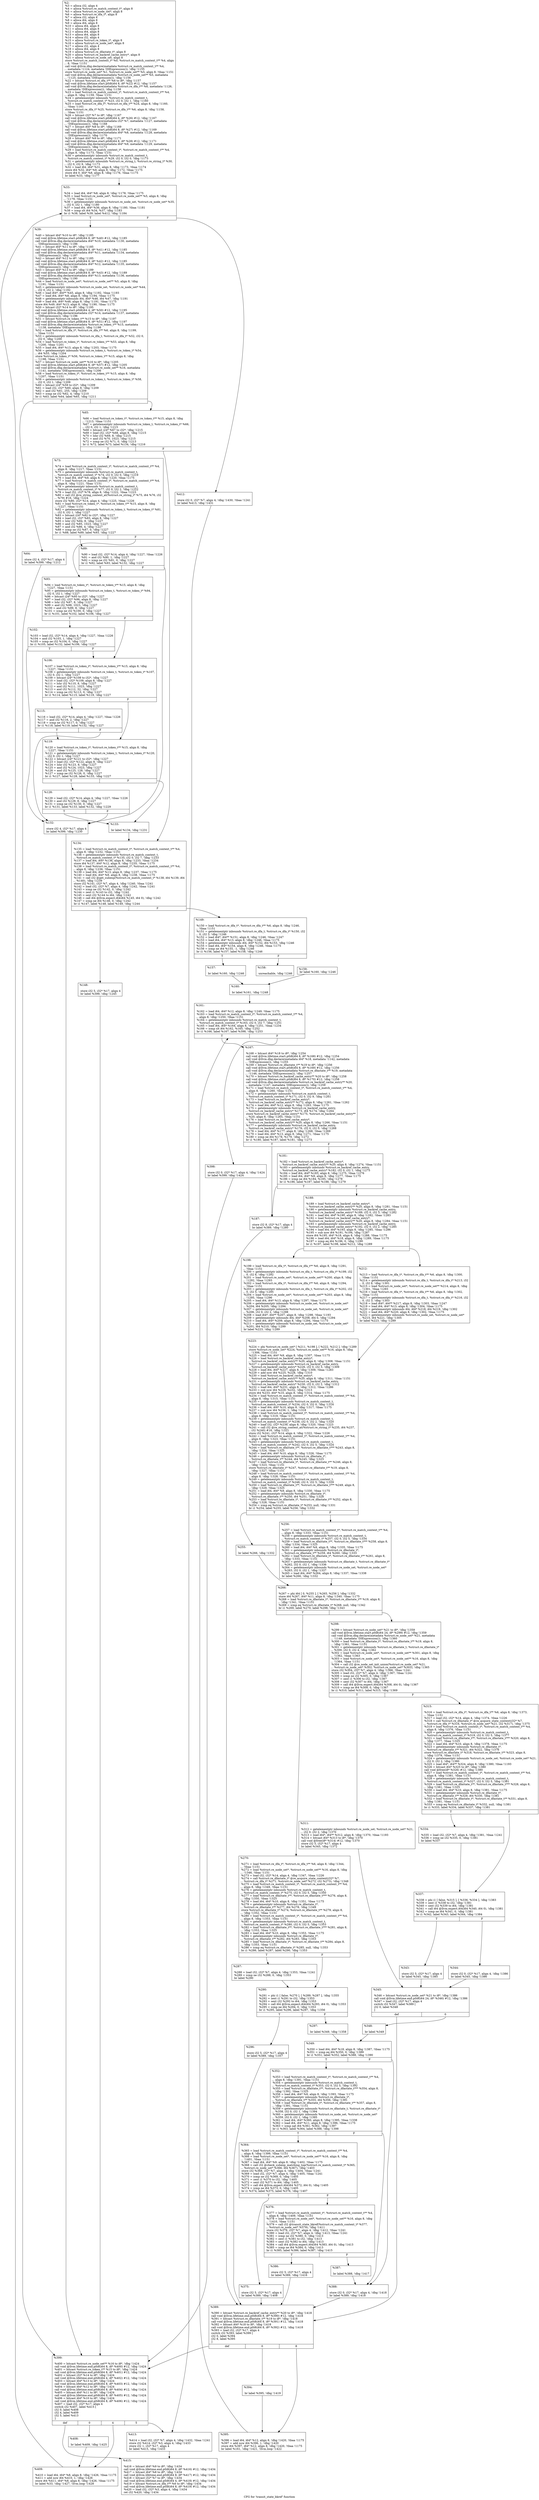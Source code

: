 digraph "CFG for 'transit_state_bkref' function" {
	label="CFG for 'transit_state_bkref' function";

	Node0xf15f50 [shape=record,label="{%2:\l  %3 = alloca i32, align 4\l  %4 = alloca %struct.re_match_context_t*, align 8\l  %5 = alloca %struct.re_node_set*, align 8\l  %6 = alloca %struct.re_dfa_t*, align 8\l  %7 = alloca i32, align 4\l  %8 = alloca i64, align 8\l  %9 = alloca i64, align 8\l  %10 = alloca i64, align 8\l  %11 = alloca i64, align 8\l  %12 = alloca i64, align 8\l  %13 = alloca i64, align 8\l  %14 = alloca i32, align 4\l  %15 = alloca %struct.re_token_t*, align 8\l  %16 = alloca %struct.re_node_set*, align 8\l  %17 = alloca i32, align 4\l  %18 = alloca i64, align 8\l  %19 = alloca %struct.re_dfastate_t*, align 8\l  %20 = alloca %struct.re_backref_cache_entry*, align 8\l  %21 = alloca %struct.re_node_set, align 8\l  store %struct.re_match_context_t* %0, %struct.re_match_context_t** %4, align\l... 8, !tbaa !1151\l  call void @llvm.dbg.declare(metadata %struct.re_match_context_t** %4,\l... metadata !1124, metadata !DIExpression()), !dbg !1155\l  store %struct.re_node_set* %1, %struct.re_node_set** %5, align 8, !tbaa !1151\l  call void @llvm.dbg.declare(metadata %struct.re_node_set** %5, metadata\l... !1125, metadata !DIExpression()), !dbg !1156\l  %22 = bitcast %struct.re_dfa_t** %6 to i8*, !dbg !1157\l  call void @llvm.lifetime.start.p0i8(i64 8, i8* %22) #12, !dbg !1157\l  call void @llvm.dbg.declare(metadata %struct.re_dfa_t** %6, metadata !1126,\l... metadata !DIExpression()), !dbg !1158\l  %23 = load %struct.re_match_context_t*, %struct.re_match_context_t** %4,\l... align 8, !dbg !1159, !tbaa !1151\l  %24 = getelementptr inbounds %struct.re_match_context_t,\l... %struct.re_match_context_t* %23, i32 0, i32 1, !dbg !1160\l  %25 = load %struct.re_dfa_t*, %struct.re_dfa_t** %24, align 8, !dbg !1160,\l... !tbaa !1161\l  store %struct.re_dfa_t* %25, %struct.re_dfa_t** %6, align 8, !dbg !1158,\l... !tbaa !1151\l  %26 = bitcast i32* %7 to i8*, !dbg !1167\l  call void @llvm.lifetime.start.p0i8(i64 4, i8* %26) #12, !dbg !1167\l  call void @llvm.dbg.declare(metadata i32* %7, metadata !1127, metadata\l... !DIExpression()), !dbg !1168\l  %27 = bitcast i64* %8 to i8*, !dbg !1169\l  call void @llvm.lifetime.start.p0i8(i64 8, i8* %27) #12, !dbg !1169\l  call void @llvm.dbg.declare(metadata i64* %8, metadata !1128, metadata\l... !DIExpression()), !dbg !1170\l  %28 = bitcast i64* %9 to i8*, !dbg !1171\l  call void @llvm.lifetime.start.p0i8(i64 8, i8* %28) #12, !dbg !1171\l  call void @llvm.dbg.declare(metadata i64* %9, metadata !1129, metadata\l... !DIExpression()), !dbg !1172\l  %29 = load %struct.re_match_context_t*, %struct.re_match_context_t** %4,\l... align 8, !dbg !1173, !tbaa !1151\l  %30 = getelementptr inbounds %struct.re_match_context_t,\l... %struct.re_match_context_t* %29, i32 0, i32 0, !dbg !1173\l  %31 = getelementptr inbounds %struct.re_string_t, %struct.re_string_t* %30,\l... i32 0, i32 9, !dbg !1173\l  %32 = load i64, i64* %31, align 8, !dbg !1173, !tbaa !1174\l  store i64 %32, i64* %9, align 8, !dbg !1172, !tbaa !1175\l  store i64 0, i64* %8, align 8, !dbg !1176, !tbaa !1175\l  br label %33, !dbg !1177\l}"];
	Node0xf15f50 -> Node0xf16000;
	Node0xf16000 [shape=record,label="{%33:\l\l  %34 = load i64, i64* %8, align 8, !dbg !1178, !tbaa !1175\l  %35 = load %struct.re_node_set*, %struct.re_node_set** %5, align 8, !dbg\l... !1179, !tbaa !1151\l  %36 = getelementptr inbounds %struct.re_node_set, %struct.re_node_set* %35,\l... i32 0, i32 1, !dbg !1180\l  %37 = load i64, i64* %36, align 8, !dbg !1180, !tbaa !1181\l  %38 = icmp slt i64 %34, %37, !dbg !1183\l  br i1 %38, label %39, label %412, !dbg !1184\l|{<s0>T|<s1>F}}"];
	Node0xf16000:s0 -> Node0xf16050;
	Node0xf16000:s1 -> Node0xf17310;
	Node0xf16050 [shape=record,label="{%39:\l\l  %40 = bitcast i64* %10 to i8*, !dbg !1185\l  call void @llvm.lifetime.start.p0i8(i64 8, i8* %40) #12, !dbg !1185\l  call void @llvm.dbg.declare(metadata i64* %10, metadata !1130, metadata\l... !DIExpression()), !dbg !1186\l  %41 = bitcast i64* %11 to i8*, !dbg !1185\l  call void @llvm.lifetime.start.p0i8(i64 8, i8* %41) #12, !dbg !1185\l  call void @llvm.dbg.declare(metadata i64* %11, metadata !1134, metadata\l... !DIExpression()), !dbg !1187\l  %42 = bitcast i64* %12 to i8*, !dbg !1185\l  call void @llvm.lifetime.start.p0i8(i64 8, i8* %42) #12, !dbg !1185\l  call void @llvm.dbg.declare(metadata i64* %12, metadata !1135, metadata\l... !DIExpression()), !dbg !1188\l  %43 = bitcast i64* %13 to i8*, !dbg !1189\l  call void @llvm.lifetime.start.p0i8(i64 8, i8* %43) #12, !dbg !1189\l  call void @llvm.dbg.declare(metadata i64* %13, metadata !1136, metadata\l... !DIExpression()), !dbg !1190\l  %44 = load %struct.re_node_set*, %struct.re_node_set** %5, align 8, !dbg\l... !1191, !tbaa !1151\l  %45 = getelementptr inbounds %struct.re_node_set, %struct.re_node_set* %44,\l... i32 0, i32 2, !dbg !1192\l  %46 = load i64*, i64** %45, align 8, !dbg !1192, !tbaa !1193\l  %47 = load i64, i64* %8, align 8, !dbg !1194, !tbaa !1175\l  %48 = getelementptr inbounds i64, i64* %46, i64 %47, !dbg !1191\l  %49 = load i64, i64* %48, align 8, !dbg !1191, !tbaa !1175\l  store i64 %49, i64* %13, align 8, !dbg !1190, !tbaa !1175\l  %50 = bitcast i32* %14 to i8*, !dbg !1195\l  call void @llvm.lifetime.start.p0i8(i64 4, i8* %50) #12, !dbg !1195\l  call void @llvm.dbg.declare(metadata i32* %14, metadata !1137, metadata\l... !DIExpression()), !dbg !1196\l  %51 = bitcast %struct.re_token_t** %15 to i8*, !dbg !1197\l  call void @llvm.lifetime.start.p0i8(i64 8, i8* %51) #12, !dbg !1197\l  call void @llvm.dbg.declare(metadata %struct.re_token_t** %15, metadata\l... !1138, metadata !DIExpression()), !dbg !1198\l  %52 = load %struct.re_dfa_t*, %struct.re_dfa_t** %6, align 8, !dbg !1199,\l... !tbaa !1151\l  %53 = getelementptr inbounds %struct.re_dfa_t, %struct.re_dfa_t* %52, i32 0,\l... i32 0, !dbg !1200\l  %54 = load %struct.re_token_t*, %struct.re_token_t** %53, align 8, !dbg\l... !1200, !tbaa !1201\l  %55 = load i64, i64* %13, align 8, !dbg !1203, !tbaa !1175\l  %56 = getelementptr inbounds %struct.re_token_t, %struct.re_token_t* %54,\l... i64 %55, !dbg !1204\l  store %struct.re_token_t* %56, %struct.re_token_t** %15, align 8, !dbg\l... !1198, !tbaa !1151\l  %57 = bitcast %struct.re_node_set** %16 to i8*, !dbg !1205\l  call void @llvm.lifetime.start.p0i8(i64 8, i8* %57) #12, !dbg !1205\l  call void @llvm.dbg.declare(metadata %struct.re_node_set** %16, metadata\l... !1141, metadata !DIExpression()), !dbg !1206\l  %58 = load %struct.re_token_t*, %struct.re_token_t** %15, align 8, !dbg\l... !1207, !tbaa !1151\l  %59 = getelementptr inbounds %struct.re_token_t, %struct.re_token_t* %58,\l... i32 0, i32 1, !dbg !1209\l  %60 = bitcast i24* %59 to i32*, !dbg !1209\l  %61 = load i32, i32* %60, align 8, !dbg !1209\l  %62 = and i32 %61, 255, !dbg !1209\l  %63 = icmp ne i32 %62, 4, !dbg !1210\l  br i1 %63, label %64, label %65, !dbg !1211\l|{<s0>T|<s1>F}}"];
	Node0xf16050:s0 -> Node0xf160a0;
	Node0xf16050:s1 -> Node0xf160f0;
	Node0xf160a0 [shape=record,label="{%64:\l\l  store i32 4, i32* %17, align 4\l  br label %399, !dbg !1212\l}"];
	Node0xf160a0 -> Node0xf17220;
	Node0xf160f0 [shape=record,label="{%65:\l\l  %66 = load %struct.re_token_t*, %struct.re_token_t** %15, align 8, !dbg\l... !1213, !tbaa !1151\l  %67 = getelementptr inbounds %struct.re_token_t, %struct.re_token_t* %66,\l... i32 0, i32 1, !dbg !1215\l  %68 = bitcast i24* %67 to i32*, !dbg !1215\l  %69 = load i32, i32* %68, align 8, !dbg !1215\l  %70 = lshr i32 %69, 8, !dbg !1215\l  %71 = and i32 %70, 1023, !dbg !1215\l  %72 = icmp ne i32 %71, 0, !dbg !1213\l  br i1 %72, label %73, label %134, !dbg !1216\l|{<s0>T|<s1>F}}"];
	Node0xf160f0:s0 -> Node0xf16140;
	Node0xf160f0:s1 -> Node0xf16460;
	Node0xf16140 [shape=record,label="{%73:\l\l  %74 = load %struct.re_match_context_t*, %struct.re_match_context_t** %4,\l... align 8, !dbg !1217, !tbaa !1151\l  %75 = getelementptr inbounds %struct.re_match_context_t,\l... %struct.re_match_context_t* %74, i32 0, i32 0, !dbg !1219\l  %76 = load i64, i64* %9, align 8, !dbg !1220, !tbaa !1175\l  %77 = load %struct.re_match_context_t*, %struct.re_match_context_t** %4,\l... align 8, !dbg !1221, !tbaa !1151\l  %78 = getelementptr inbounds %struct.re_match_context_t,\l... %struct.re_match_context_t* %77, i32 0, i32 2, !dbg !1222\l  %79 = load i32, i32* %78, align 8, !dbg !1222, !tbaa !1223\l  %80 = call i32 @re_string_context_at(%struct.re_string_t* %75, i64 %76, i32\l... %79) #16, !dbg !1224\l  store i32 %80, i32* %14, align 4, !dbg !1225, !tbaa !1226\l  %81 = load %struct.re_token_t*, %struct.re_token_t** %15, align 8, !dbg\l... !1227, !tbaa !1151\l  %82 = getelementptr inbounds %struct.re_token_t, %struct.re_token_t* %81,\l... i32 0, i32 1, !dbg !1227\l  %83 = bitcast i24* %82 to i32*, !dbg !1227\l  %84 = load i32, i32* %83, align 8, !dbg !1227\l  %85 = lshr i32 %84, 8, !dbg !1227\l  %86 = and i32 %85, 1023, !dbg !1227\l  %87 = and i32 %86, 4, !dbg !1227\l  %88 = icmp ne i32 %87, 0, !dbg !1227\l  br i1 %88, label %89, label %93, !dbg !1227\l|{<s0>T|<s1>F}}"];
	Node0xf16140:s0 -> Node0xf16190;
	Node0xf16140:s1 -> Node0xf161e0;
	Node0xf16190 [shape=record,label="{%89:\l\l  %90 = load i32, i32* %14, align 4, !dbg !1227, !tbaa !1226\l  %91 = and i32 %90, 1, !dbg !1227\l  %92 = icmp ne i32 %91, 0, !dbg !1227\l  br i1 %92, label %93, label %132, !dbg !1227\l|{<s0>T|<s1>F}}"];
	Node0xf16190:s0 -> Node0xf161e0;
	Node0xf16190:s1 -> Node0xf163c0;
	Node0xf161e0 [shape=record,label="{%93:\l\l  %94 = load %struct.re_token_t*, %struct.re_token_t** %15, align 8, !dbg\l... !1227, !tbaa !1151\l  %95 = getelementptr inbounds %struct.re_token_t, %struct.re_token_t* %94,\l... i32 0, i32 1, !dbg !1227\l  %96 = bitcast i24* %95 to i32*, !dbg !1227\l  %97 = load i32, i32* %96, align 8, !dbg !1227\l  %98 = lshr i32 %97, 8, !dbg !1227\l  %99 = and i32 %98, 1023, !dbg !1227\l  %100 = and i32 %99, 8, !dbg !1227\l  %101 = icmp ne i32 %100, 0, !dbg !1227\l  br i1 %101, label %102, label %106, !dbg !1227\l|{<s0>T|<s1>F}}"];
	Node0xf161e0:s0 -> Node0xf16230;
	Node0xf161e0:s1 -> Node0xf16280;
	Node0xf16230 [shape=record,label="{%102:\l\l  %103 = load i32, i32* %14, align 4, !dbg !1227, !tbaa !1226\l  %104 = and i32 %103, 1, !dbg !1227\l  %105 = icmp ne i32 %104, 0, !dbg !1227\l  br i1 %105, label %132, label %106, !dbg !1227\l|{<s0>T|<s1>F}}"];
	Node0xf16230:s0 -> Node0xf163c0;
	Node0xf16230:s1 -> Node0xf16280;
	Node0xf16280 [shape=record,label="{%106:\l\l  %107 = load %struct.re_token_t*, %struct.re_token_t** %15, align 8, !dbg\l... !1227, !tbaa !1151\l  %108 = getelementptr inbounds %struct.re_token_t, %struct.re_token_t* %107,\l... i32 0, i32 1, !dbg !1227\l  %109 = bitcast i24* %108 to i32*, !dbg !1227\l  %110 = load i32, i32* %109, align 8, !dbg !1227\l  %111 = lshr i32 %110, 8, !dbg !1227\l  %112 = and i32 %111, 1023, !dbg !1227\l  %113 = and i32 %112, 32, !dbg !1227\l  %114 = icmp ne i32 %113, 0, !dbg !1227\l  br i1 %114, label %115, label %119, !dbg !1227\l|{<s0>T|<s1>F}}"];
	Node0xf16280:s0 -> Node0xf162d0;
	Node0xf16280:s1 -> Node0xf16320;
	Node0xf162d0 [shape=record,label="{%115:\l\l  %116 = load i32, i32* %14, align 4, !dbg !1227, !tbaa !1226\l  %117 = and i32 %116, 2, !dbg !1227\l  %118 = icmp ne i32 %117, 0, !dbg !1227\l  br i1 %118, label %119, label %132, !dbg !1227\l|{<s0>T|<s1>F}}"];
	Node0xf162d0:s0 -> Node0xf16320;
	Node0xf162d0:s1 -> Node0xf163c0;
	Node0xf16320 [shape=record,label="{%119:\l\l  %120 = load %struct.re_token_t*, %struct.re_token_t** %15, align 8, !dbg\l... !1227, !tbaa !1151\l  %121 = getelementptr inbounds %struct.re_token_t, %struct.re_token_t* %120,\l... i32 0, i32 1, !dbg !1227\l  %122 = bitcast i24* %121 to i32*, !dbg !1227\l  %123 = load i32, i32* %122, align 8, !dbg !1227\l  %124 = lshr i32 %123, 8, !dbg !1227\l  %125 = and i32 %124, 1023, !dbg !1227\l  %126 = and i32 %125, 128, !dbg !1227\l  %127 = icmp ne i32 %126, 0, !dbg !1227\l  br i1 %127, label %128, label %133, !dbg !1227\l|{<s0>T|<s1>F}}"];
	Node0xf16320:s0 -> Node0xf16370;
	Node0xf16320:s1 -> Node0xf16410;
	Node0xf16370 [shape=record,label="{%128:\l\l  %129 = load i32, i32* %14, align 4, !dbg !1227, !tbaa !1226\l  %130 = and i32 %129, 8, !dbg !1227\l  %131 = icmp ne i32 %130, 0, !dbg !1227\l  br i1 %131, label %133, label %132, !dbg !1229\l|{<s0>T|<s1>F}}"];
	Node0xf16370:s0 -> Node0xf16410;
	Node0xf16370:s1 -> Node0xf163c0;
	Node0xf163c0 [shape=record,label="{%132:\l\l  store i32 4, i32* %17, align 4\l  br label %399, !dbg !1230\l}"];
	Node0xf163c0 -> Node0xf17220;
	Node0xf16410 [shape=record,label="{%133:\l\l  br label %134, !dbg !1231\l}"];
	Node0xf16410 -> Node0xf16460;
	Node0xf16460 [shape=record,label="{%134:\l\l  %135 = load %struct.re_match_context_t*, %struct.re_match_context_t** %4,\l... align 8, !dbg !1232, !tbaa !1151\l  %136 = getelementptr inbounds %struct.re_match_context_t,\l... %struct.re_match_context_t* %135, i32 0, i32 7, !dbg !1233\l  %137 = load i64, i64* %136, align 8, !dbg !1233, !tbaa !1234\l  store i64 %137, i64* %12, align 8, !dbg !1235, !tbaa !1175\l  %138 = load %struct.re_match_context_t*, %struct.re_match_context_t** %4,\l... align 8, !dbg !1236, !tbaa !1151\l  %139 = load i64, i64* %13, align 8, !dbg !1237, !tbaa !1175\l  %140 = load i64, i64* %9, align 8, !dbg !1238, !tbaa !1175\l  %141 = call i32 @get_subexp(%struct.re_match_context_t* %138, i64 %139, i64\l... %140), !dbg !1239\l  store i32 %141, i32* %7, align 4, !dbg !1240, !tbaa !1241\l  %142 = load i32, i32* %7, align 4, !dbg !1242, !tbaa !1241\l  %143 = icmp ne i32 %142, 0, !dbg !1242\l  %144 = zext i1 %143 to i32, !dbg !1242\l  %145 = sext i32 %144 to i64, !dbg !1242\l  %146 = call i64 @llvm.expect.i64(i64 %145, i64 0), !dbg !1242\l  %147 = icmp ne i64 %146, 0, !dbg !1242\l  br i1 %147, label %148, label %149, !dbg !1244\l|{<s0>T|<s1>F}}"];
	Node0xf16460:s0 -> Node0xf164b0;
	Node0xf16460:s1 -> Node0xf16500;
	Node0xf164b0 [shape=record,label="{%148:\l\l  store i32 5, i32* %17, align 4\l  br label %399, !dbg !1245\l}"];
	Node0xf164b0 -> Node0xf17220;
	Node0xf16500 [shape=record,label="{%149:\l\l  %150 = load %struct.re_dfa_t*, %struct.re_dfa_t** %6, align 8, !dbg !1246,\l... !tbaa !1151\l  %151 = getelementptr inbounds %struct.re_dfa_t, %struct.re_dfa_t* %150, i32\l... 0, i32 3, !dbg !1246\l  %152 = load i64*, i64** %151, align 8, !dbg !1246, !tbaa !1247\l  %153 = load i64, i64* %13, align 8, !dbg !1246, !tbaa !1175\l  %154 = getelementptr inbounds i64, i64* %152, i64 %153, !dbg !1246\l  %155 = load i64, i64* %154, align 8, !dbg !1246, !tbaa !1175\l  %156 = icmp ne i64 %155, -1, !dbg !1246\l  br i1 %156, label %157, label %158, !dbg !1246\l|{<s0>T|<s1>F}}"];
	Node0xf16500:s0 -> Node0xf16550;
	Node0xf16500:s1 -> Node0xf165a0;
	Node0xf16550 [shape=record,label="{%157:\l\l  br label %160, !dbg !1246\l}"];
	Node0xf16550 -> Node0xf16640;
	Node0xf165a0 [shape=record,label="{%158:\l\l  unreachable, !dbg !1246\l}"];
	Node0xf165f0 [shape=record,label="{%159:                                                  \l  br label %160, !dbg !1246\l}"];
	Node0xf165f0 -> Node0xf16640;
	Node0xf16640 [shape=record,label="{%160:\l\l  br label %161, !dbg !1248\l}"];
	Node0xf16640 -> Node0xf16690;
	Node0xf16690 [shape=record,label="{%161:\l\l  %162 = load i64, i64* %12, align 8, !dbg !1249, !tbaa !1175\l  %163 = load %struct.re_match_context_t*, %struct.re_match_context_t** %4,\l... align 8, !dbg !1250, !tbaa !1151\l  %164 = getelementptr inbounds %struct.re_match_context_t,\l... %struct.re_match_context_t* %163, i32 0, i32 7, !dbg !1251\l  %165 = load i64, i64* %164, align 8, !dbg !1251, !tbaa !1234\l  %166 = icmp slt i64 %162, %165, !dbg !1252\l  br i1 %166, label %167, label %398, !dbg !1253\l|{<s0>T|<s1>F}}"];
	Node0xf16690:s0 -> Node0xf166e0;
	Node0xf16690:s1 -> Node0xf171d0;
	Node0xf166e0 [shape=record,label="{%167:\l\l  %168 = bitcast i64* %18 to i8*, !dbg !1254\l  call void @llvm.lifetime.start.p0i8(i64 8, i8* %168) #12, !dbg !1254\l  call void @llvm.dbg.declare(metadata i64* %18, metadata !1142, metadata\l... !DIExpression()), !dbg !1255\l  %169 = bitcast %struct.re_dfastate_t** %19 to i8*, !dbg !1256\l  call void @llvm.lifetime.start.p0i8(i64 8, i8* %169) #12, !dbg !1256\l  call void @llvm.dbg.declare(metadata %struct.re_dfastate_t** %19, metadata\l... !1146, metadata !DIExpression()), !dbg !1257\l  %170 = bitcast %struct.re_backref_cache_entry** %20 to i8*, !dbg !1258\l  call void @llvm.lifetime.start.p0i8(i64 8, i8* %170) #12, !dbg !1258\l  call void @llvm.dbg.declare(metadata %struct.re_backref_cache_entry** %20,\l... metadata !1147, metadata !DIExpression()), !dbg !1259\l  %171 = load %struct.re_match_context_t*, %struct.re_match_context_t** %4,\l... align 8, !dbg !1260, !tbaa !1151\l  %172 = getelementptr inbounds %struct.re_match_context_t,\l... %struct.re_match_context_t* %171, i32 0, i32 9, !dbg !1261\l  %173 = load %struct.re_backref_cache_entry*,\l... %struct.re_backref_cache_entry** %172, align 8, !dbg !1261, !tbaa !1262\l  %174 = load i64, i64* %12, align 8, !dbg !1263, !tbaa !1175\l  %175 = getelementptr inbounds %struct.re_backref_cache_entry,\l... %struct.re_backref_cache_entry* %173, i64 %174, !dbg !1264\l  store %struct.re_backref_cache_entry* %175, %struct.re_backref_cache_entry**\l... %20, align 8, !dbg !1265, !tbaa !1151\l  %176 = load %struct.re_backref_cache_entry*,\l... %struct.re_backref_cache_entry** %20, align 8, !dbg !1266, !tbaa !1151\l  %177 = getelementptr inbounds %struct.re_backref_cache_entry,\l... %struct.re_backref_cache_entry* %176, i32 0, i32 0, !dbg !1268\l  %178 = load i64, i64* %177, align 8, !dbg !1268, !tbaa !1269\l  %179 = load i64, i64* %13, align 8, !dbg !1271, !tbaa !1175\l  %180 = icmp ne i64 %178, %179, !dbg !1272\l  br i1 %180, label %187, label %181, !dbg !1273\l|{<s0>T|<s1>F}}"];
	Node0xf166e0:s0 -> Node0xf16780;
	Node0xf166e0:s1 -> Node0xf16730;
	Node0xf16730 [shape=record,label="{%181:\l\l  %182 = load %struct.re_backref_cache_entry*,\l... %struct.re_backref_cache_entry** %20, align 8, !dbg !1274, !tbaa !1151\l  %183 = getelementptr inbounds %struct.re_backref_cache_entry,\l... %struct.re_backref_cache_entry* %182, i32 0, i32 1, !dbg !1275\l  %184 = load i64, i64* %183, align 8, !dbg !1275, !tbaa !1276\l  %185 = load i64, i64* %9, align 8, !dbg !1277, !tbaa !1175\l  %186 = icmp ne i64 %184, %185, !dbg !1278\l  br i1 %186, label %187, label %188, !dbg !1279\l|{<s0>T|<s1>F}}"];
	Node0xf16730:s0 -> Node0xf16780;
	Node0xf16730:s1 -> Node0xf167d0;
	Node0xf16780 [shape=record,label="{%187:\l\l  store i32 8, i32* %17, align 4\l  br label %389, !dbg !1280\l}"];
	Node0xf16780 -> Node0xf170e0;
	Node0xf167d0 [shape=record,label="{%188:\l\l  %189 = load %struct.re_backref_cache_entry*,\l... %struct.re_backref_cache_entry** %20, align 8, !dbg !1281, !tbaa !1151\l  %190 = getelementptr inbounds %struct.re_backref_cache_entry,\l... %struct.re_backref_cache_entry* %189, i32 0, i32 3, !dbg !1282\l  %191 = load i64, i64* %190, align 8, !dbg !1282, !tbaa !1283\l  %192 = load %struct.re_backref_cache_entry*,\l... %struct.re_backref_cache_entry** %20, align 8, !dbg !1284, !tbaa !1151\l  %193 = getelementptr inbounds %struct.re_backref_cache_entry,\l... %struct.re_backref_cache_entry* %192, i32 0, i32 2, !dbg !1285\l  %194 = load i64, i64* %193, align 8, !dbg !1285, !tbaa !1286\l  %195 = sub nsw i64 %191, %194, !dbg !1287\l  store i64 %195, i64* %18, align 8, !dbg !1288, !tbaa !1175\l  %196 = load i64, i64* %18, align 8, !dbg !1289, !tbaa !1175\l  %197 = icmp eq i64 %196, 0, !dbg !1290\l  br i1 %197, label %198, label %212, !dbg !1289\l|{<s0>T|<s1>F}}"];
	Node0xf167d0:s0 -> Node0xf16820;
	Node0xf167d0:s1 -> Node0xf16870;
	Node0xf16820 [shape=record,label="{%198:\l\l  %199 = load %struct.re_dfa_t*, %struct.re_dfa_t** %6, align 8, !dbg !1291,\l... !tbaa !1151\l  %200 = getelementptr inbounds %struct.re_dfa_t, %struct.re_dfa_t* %199, i32\l... 0, i32 6, !dbg !1292\l  %201 = load %struct.re_node_set*, %struct.re_node_set** %200, align 8, !dbg\l... !1292, !tbaa !1293\l  %202 = load %struct.re_dfa_t*, %struct.re_dfa_t** %6, align 8, !dbg !1294,\l... !tbaa !1151\l  %203 = getelementptr inbounds %struct.re_dfa_t, %struct.re_dfa_t* %202, i32\l... 0, i32 5, !dbg !1295\l  %204 = load %struct.re_node_set*, %struct.re_node_set** %203, align 8, !dbg\l... !1295, !tbaa !1296\l  %205 = load i64, i64* %13, align 8, !dbg !1297, !tbaa !1175\l  %206 = getelementptr inbounds %struct.re_node_set, %struct.re_node_set*\l... %204, i64 %205, !dbg !1294\l  %207 = getelementptr inbounds %struct.re_node_set, %struct.re_node_set*\l... %206, i32 0, i32 2, !dbg !1298\l  %208 = load i64*, i64** %207, align 8, !dbg !1298, !tbaa !1193\l  %209 = getelementptr inbounds i64, i64* %208, i64 0, !dbg !1294\l  %210 = load i64, i64* %209, align 8, !dbg !1294, !tbaa !1175\l  %211 = getelementptr inbounds %struct.re_node_set, %struct.re_node_set*\l... %201, i64 %210, !dbg !1299\l  br label %223, !dbg !1289\l}"];
	Node0xf16820 -> Node0xf168c0;
	Node0xf16870 [shape=record,label="{%212:\l\l  %213 = load %struct.re_dfa_t*, %struct.re_dfa_t** %6, align 8, !dbg !1300,\l... !tbaa !1151\l  %214 = getelementptr inbounds %struct.re_dfa_t, %struct.re_dfa_t* %213, i32\l... 0, i32 6, !dbg !1301\l  %215 = load %struct.re_node_set*, %struct.re_node_set** %214, align 8, !dbg\l... !1301, !tbaa !1293\l  %216 = load %struct.re_dfa_t*, %struct.re_dfa_t** %6, align 8, !dbg !1302,\l... !tbaa !1151\l  %217 = getelementptr inbounds %struct.re_dfa_t, %struct.re_dfa_t* %216, i32\l... 0, i32 3, !dbg !1303\l  %218 = load i64*, i64** %217, align 8, !dbg !1303, !tbaa !1247\l  %219 = load i64, i64* %13, align 8, !dbg !1304, !tbaa !1175\l  %220 = getelementptr inbounds i64, i64* %218, i64 %219, !dbg !1302\l  %221 = load i64, i64* %220, align 8, !dbg !1302, !tbaa !1175\l  %222 = getelementptr inbounds %struct.re_node_set, %struct.re_node_set*\l... %215, i64 %221, !dbg !1305\l  br label %223, !dbg !1289\l}"];
	Node0xf16870 -> Node0xf168c0;
	Node0xf168c0 [shape=record,label="{%223:\l\l  %224 = phi %struct.re_node_set* [ %211, %198 ], [ %222, %212 ], !dbg !1289\l  store %struct.re_node_set* %224, %struct.re_node_set** %16, align 8, !dbg\l... !1306, !tbaa !1151\l  %225 = load i64, i64* %9, align 8, !dbg !1307, !tbaa !1175\l  %226 = load %struct.re_backref_cache_entry*,\l... %struct.re_backref_cache_entry** %20, align 8, !dbg !1308, !tbaa !1151\l  %227 = getelementptr inbounds %struct.re_backref_cache_entry,\l... %struct.re_backref_cache_entry* %226, i32 0, i32 3, !dbg !1309\l  %228 = load i64, i64* %227, align 8, !dbg !1309, !tbaa !1283\l  %229 = add nsw i64 %225, %228, !dbg !1310\l  %230 = load %struct.re_backref_cache_entry*,\l... %struct.re_backref_cache_entry** %20, align 8, !dbg !1311, !tbaa !1151\l  %231 = getelementptr inbounds %struct.re_backref_cache_entry,\l... %struct.re_backref_cache_entry* %230, i32 0, i32 2, !dbg !1312\l  %232 = load i64, i64* %231, align 8, !dbg !1312, !tbaa !1286\l  %233 = sub nsw i64 %229, %232, !dbg !1313\l  store i64 %233, i64* %10, align 8, !dbg !1314, !tbaa !1175\l  %234 = load %struct.re_match_context_t*, %struct.re_match_context_t** %4,\l... align 8, !dbg !1315, !tbaa !1151\l  %235 = getelementptr inbounds %struct.re_match_context_t,\l... %struct.re_match_context_t* %234, i32 0, i32 0, !dbg !1316\l  %236 = load i64, i64* %10, align 8, !dbg !1317, !tbaa !1175\l  %237 = sub nsw i64 %236, 1, !dbg !1318\l  %238 = load %struct.re_match_context_t*, %struct.re_match_context_t** %4,\l... align 8, !dbg !1319, !tbaa !1151\l  %239 = getelementptr inbounds %struct.re_match_context_t,\l... %struct.re_match_context_t* %238, i32 0, i32 2, !dbg !1320\l  %240 = load i32, i32* %239, align 8, !dbg !1320, !tbaa !1223\l  %241 = call i32 @re_string_context_at(%struct.re_string_t* %235, i64 %237,\l... i32 %240) #16, !dbg !1321\l  store i32 %241, i32* %14, align 4, !dbg !1322, !tbaa !1226\l  %242 = load %struct.re_match_context_t*, %struct.re_match_context_t** %4,\l... align 8, !dbg !1323, !tbaa !1151\l  %243 = getelementptr inbounds %struct.re_match_context_t,\l... %struct.re_match_context_t* %242, i32 0, i32 5, !dbg !1324\l  %244 = load %struct.re_dfastate_t**, %struct.re_dfastate_t*** %243, align 8,\l... !dbg !1324, !tbaa !1325\l  %245 = load i64, i64* %10, align 8, !dbg !1326, !tbaa !1175\l  %246 = getelementptr inbounds %struct.re_dfastate_t*,\l... %struct.re_dfastate_t** %244, i64 %245, !dbg !1323\l  %247 = load %struct.re_dfastate_t*, %struct.re_dfastate_t** %246, align 8,\l... !dbg !1323, !tbaa !1151\l  store %struct.re_dfastate_t* %247, %struct.re_dfastate_t** %19, align 8,\l... !dbg !1327, !tbaa !1151\l  %248 = load %struct.re_match_context_t*, %struct.re_match_context_t** %4,\l... align 8, !dbg !1328, !tbaa !1151\l  %249 = getelementptr inbounds %struct.re_match_context_t,\l... %struct.re_match_context_t* %248, i32 0, i32 5, !dbg !1329\l  %250 = load %struct.re_dfastate_t**, %struct.re_dfastate_t*** %249, align 8,\l... !dbg !1329, !tbaa !1325\l  %251 = load i64, i64* %9, align 8, !dbg !1330, !tbaa !1175\l  %252 = getelementptr inbounds %struct.re_dfastate_t*,\l... %struct.re_dfastate_t** %250, i64 %251, !dbg !1328\l  %253 = load %struct.re_dfastate_t*, %struct.re_dfastate_t** %252, align 8,\l... !dbg !1328, !tbaa !1151\l  %254 = icmp eq %struct.re_dfastate_t* %253, null, !dbg !1331\l  br i1 %254, label %255, label %256, !dbg !1332\l|{<s0>T|<s1>F}}"];
	Node0xf168c0:s0 -> Node0xf16910;
	Node0xf168c0:s1 -> Node0xf16960;
	Node0xf16910 [shape=record,label="{%255:\l\l  br label %266, !dbg !1332\l}"];
	Node0xf16910 -> Node0xf169b0;
	Node0xf16960 [shape=record,label="{%256:\l\l  %257 = load %struct.re_match_context_t*, %struct.re_match_context_t** %4,\l... align 8, !dbg !1333, !tbaa !1151\l  %258 = getelementptr inbounds %struct.re_match_context_t,\l... %struct.re_match_context_t* %257, i32 0, i32 5, !dbg !1334\l  %259 = load %struct.re_dfastate_t**, %struct.re_dfastate_t*** %258, align 8,\l... !dbg !1334, !tbaa !1325\l  %260 = load i64, i64* %9, align 8, !dbg !1335, !tbaa !1175\l  %261 = getelementptr inbounds %struct.re_dfastate_t*,\l... %struct.re_dfastate_t** %259, i64 %260, !dbg !1333\l  %262 = load %struct.re_dfastate_t*, %struct.re_dfastate_t** %261, align 8,\l... !dbg !1333, !tbaa !1151\l  %263 = getelementptr inbounds %struct.re_dfastate_t, %struct.re_dfastate_t*\l... %262, i32 0, i32 1, !dbg !1336\l  %264 = getelementptr inbounds %struct.re_node_set, %struct.re_node_set*\l... %263, i32 0, i32 1, !dbg !1337\l  %265 = load i64, i64* %264, align 8, !dbg !1337, !tbaa !1338\l  br label %266, !dbg !1332\l}"];
	Node0xf16960 -> Node0xf169b0;
	Node0xf169b0 [shape=record,label="{%266:\l\l  %267 = phi i64 [ 0, %255 ], [ %265, %256 ], !dbg !1332\l  store i64 %267, i64* %11, align 8, !dbg !1340, !tbaa !1175\l  %268 = load %struct.re_dfastate_t*, %struct.re_dfastate_t** %19, align 8,\l... !dbg !1341, !tbaa !1151\l  %269 = icmp eq %struct.re_dfastate_t* %268, null, !dbg !1342\l  br i1 %269, label %270, label %298, !dbg !1343\l|{<s0>T|<s1>F}}"];
	Node0xf169b0:s0 -> Node0xf16a00;
	Node0xf169b0:s1 -> Node0xf16b90;
	Node0xf16a00 [shape=record,label="{%270:\l\l  %271 = load %struct.re_dfa_t*, %struct.re_dfa_t** %6, align 8, !dbg !1344,\l... !tbaa !1151\l  %272 = load %struct.re_node_set*, %struct.re_node_set** %16, align 8, !dbg\l... !1346, !tbaa !1151\l  %273 = load i32, i32* %14, align 4, !dbg !1347, !tbaa !1226\l  %274 = call %struct.re_dfastate_t* @re_acquire_state_context(i32* %7,\l... %struct.re_dfa_t* %271, %struct.re_node_set* %272, i32 %273), !dbg !1348\l  %275 = load %struct.re_match_context_t*, %struct.re_match_context_t** %4,\l... align 8, !dbg !1349, !tbaa !1151\l  %276 = getelementptr inbounds %struct.re_match_context_t,\l... %struct.re_match_context_t* %275, i32 0, i32 5, !dbg !1350\l  %277 = load %struct.re_dfastate_t**, %struct.re_dfastate_t*** %276, align 8,\l... !dbg !1350, !tbaa !1325\l  %278 = load i64, i64* %10, align 8, !dbg !1351, !tbaa !1175\l  %279 = getelementptr inbounds %struct.re_dfastate_t*,\l... %struct.re_dfastate_t** %277, i64 %278, !dbg !1349\l  store %struct.re_dfastate_t* %274, %struct.re_dfastate_t** %279, align 8,\l... !dbg !1352, !tbaa !1151\l  %280 = load %struct.re_match_context_t*, %struct.re_match_context_t** %4,\l... align 8, !dbg !1353, !tbaa !1151\l  %281 = getelementptr inbounds %struct.re_match_context_t,\l... %struct.re_match_context_t* %280, i32 0, i32 5, !dbg !1353\l  %282 = load %struct.re_dfastate_t**, %struct.re_dfastate_t*** %281, align 8,\l... !dbg !1353, !tbaa !1325\l  %283 = load i64, i64* %10, align 8, !dbg !1353, !tbaa !1175\l  %284 = getelementptr inbounds %struct.re_dfastate_t*,\l... %struct.re_dfastate_t** %282, i64 %283, !dbg !1353\l  %285 = load %struct.re_dfastate_t*, %struct.re_dfastate_t** %284, align 8,\l... !dbg !1353, !tbaa !1151\l  %286 = icmp eq %struct.re_dfastate_t* %285, null, !dbg !1353\l  br i1 %286, label %287, label %290, !dbg !1353\l|{<s0>T|<s1>F}}"];
	Node0xf16a00:s0 -> Node0xf16a50;
	Node0xf16a00:s1 -> Node0xf16aa0;
	Node0xf16a50 [shape=record,label="{%287:\l\l  %288 = load i32, i32* %7, align 4, !dbg !1353, !tbaa !1241\l  %289 = icmp ne i32 %288, 0, !dbg !1353\l  br label %290\l}"];
	Node0xf16a50 -> Node0xf16aa0;
	Node0xf16aa0 [shape=record,label="{%290:\l\l  %291 = phi i1 [ false, %270 ], [ %289, %287 ], !dbg !1355\l  %292 = zext i1 %291 to i32, !dbg !1353\l  %293 = sext i32 %292 to i64, !dbg !1353\l  %294 = call i64 @llvm.expect.i64(i64 %293, i64 0), !dbg !1353\l  %295 = icmp ne i64 %294, 0, !dbg !1353\l  br i1 %295, label %296, label %297, !dbg !1356\l|{<s0>T|<s1>F}}"];
	Node0xf16aa0:s0 -> Node0xf16af0;
	Node0xf16aa0:s1 -> Node0xf16b40;
	Node0xf16af0 [shape=record,label="{%296:\l\l  store i32 5, i32* %17, align 4\l  br label %389, !dbg !1357\l}"];
	Node0xf16af0 -> Node0xf170e0;
	Node0xf16b40 [shape=record,label="{%297:\l\l  br label %349, !dbg !1358\l}"];
	Node0xf16b40 -> Node0xf16e60;
	Node0xf16b90 [shape=record,label="{%298:\l\l  %299 = bitcast %struct.re_node_set* %21 to i8*, !dbg !1359\l  call void @llvm.lifetime.start.p0i8(i64 24, i8* %299) #12, !dbg !1359\l  call void @llvm.dbg.declare(metadata %struct.re_node_set* %21, metadata\l... !1148, metadata !DIExpression()), !dbg !1360\l  %300 = load %struct.re_dfastate_t*, %struct.re_dfastate_t** %19, align 8,\l... !dbg !1361, !tbaa !1151\l  %301 = getelementptr inbounds %struct.re_dfastate_t, %struct.re_dfastate_t*\l... %300, i32 0, i32 4, !dbg !1362\l  %302 = load %struct.re_node_set*, %struct.re_node_set** %301, align 8, !dbg\l... !1362, !tbaa !1363\l  %303 = load %struct.re_node_set*, %struct.re_node_set** %16, align 8, !dbg\l... !1364, !tbaa !1151\l  %304 = call i32 @re_node_set_init_union(%struct.re_node_set* %21,\l... %struct.re_node_set* %302, %struct.re_node_set* %303), !dbg !1365\l  store i32 %304, i32* %7, align 4, !dbg !1366, !tbaa !1241\l  %305 = load i32, i32* %7, align 4, !dbg !1367, !tbaa !1241\l  %306 = icmp ne i32 %305, 0, !dbg !1367\l  %307 = zext i1 %306 to i32, !dbg !1367\l  %308 = sext i32 %307 to i64, !dbg !1367\l  %309 = call i64 @llvm.expect.i64(i64 %308, i64 0), !dbg !1367\l  %310 = icmp ne i64 %309, 0, !dbg !1367\l  br i1 %310, label %311, label %315, !dbg !1369\l|{<s0>T|<s1>F}}"];
	Node0xf16b90:s0 -> Node0xf16be0;
	Node0xf16b90:s1 -> Node0xf16c30;
	Node0xf16be0 [shape=record,label="{%311:\l\l  %312 = getelementptr inbounds %struct.re_node_set, %struct.re_node_set* %21,\l... i32 0, i32 2, !dbg !1370\l  %313 = load i64*, i64** %312, align 8, !dbg !1370, !tbaa !1193\l  %314 = bitcast i64* %313 to i8*, !dbg !1370\l  call void @free(i8* %314) #12, !dbg !1370\l  store i32 5, i32* %17, align 4\l  br label %345, !dbg !1372\l}"];
	Node0xf16be0 -> Node0xf16dc0;
	Node0xf16c30 [shape=record,label="{%315:\l\l  %316 = load %struct.re_dfa_t*, %struct.re_dfa_t** %6, align 8, !dbg !1373,\l... !tbaa !1151\l  %317 = load i32, i32* %14, align 4, !dbg !1374, !tbaa !1226\l  %318 = call %struct.re_dfastate_t* @re_acquire_state_context(i32* %7,\l... %struct.re_dfa_t* %316, %struct.re_node_set* %21, i32 %317), !dbg !1375\l  %319 = load %struct.re_match_context_t*, %struct.re_match_context_t** %4,\l... align 8, !dbg !1376, !tbaa !1151\l  %320 = getelementptr inbounds %struct.re_match_context_t,\l... %struct.re_match_context_t* %319, i32 0, i32 5, !dbg !1377\l  %321 = load %struct.re_dfastate_t**, %struct.re_dfastate_t*** %320, align 8,\l... !dbg !1377, !tbaa !1325\l  %322 = load i64, i64* %10, align 8, !dbg !1378, !tbaa !1175\l  %323 = getelementptr inbounds %struct.re_dfastate_t*,\l... %struct.re_dfastate_t** %321, i64 %322, !dbg !1376\l  store %struct.re_dfastate_t* %318, %struct.re_dfastate_t** %323, align 8,\l... !dbg !1379, !tbaa !1151\l  %324 = getelementptr inbounds %struct.re_node_set, %struct.re_node_set* %21,\l... i32 0, i32 2, !dbg !1380\l  %325 = load i64*, i64** %324, align 8, !dbg !1380, !tbaa !1193\l  %326 = bitcast i64* %325 to i8*, !dbg !1380\l  call void @free(i8* %326) #12, !dbg !1380\l  %327 = load %struct.re_match_context_t*, %struct.re_match_context_t** %4,\l... align 8, !dbg !1381, !tbaa !1151\l  %328 = getelementptr inbounds %struct.re_match_context_t,\l... %struct.re_match_context_t* %327, i32 0, i32 5, !dbg !1381\l  %329 = load %struct.re_dfastate_t**, %struct.re_dfastate_t*** %328, align 8,\l... !dbg !1381, !tbaa !1325\l  %330 = load i64, i64* %10, align 8, !dbg !1381, !tbaa !1175\l  %331 = getelementptr inbounds %struct.re_dfastate_t*,\l... %struct.re_dfastate_t** %329, i64 %330, !dbg !1381\l  %332 = load %struct.re_dfastate_t*, %struct.re_dfastate_t** %331, align 8,\l... !dbg !1381, !tbaa !1151\l  %333 = icmp eq %struct.re_dfastate_t* %332, null, !dbg !1381\l  br i1 %333, label %334, label %337, !dbg !1381\l|{<s0>T|<s1>F}}"];
	Node0xf16c30:s0 -> Node0xf16c80;
	Node0xf16c30:s1 -> Node0xf16cd0;
	Node0xf16c80 [shape=record,label="{%334:\l\l  %335 = load i32, i32* %7, align 4, !dbg !1381, !tbaa !1241\l  %336 = icmp ne i32 %335, 0, !dbg !1381\l  br label %337\l}"];
	Node0xf16c80 -> Node0xf16cd0;
	Node0xf16cd0 [shape=record,label="{%337:\l\l  %338 = phi i1 [ false, %315 ], [ %336, %334 ], !dbg !1383\l  %339 = zext i1 %338 to i32, !dbg !1381\l  %340 = sext i32 %339 to i64, !dbg !1381\l  %341 = call i64 @llvm.expect.i64(i64 %340, i64 0), !dbg !1381\l  %342 = icmp ne i64 %341, 0, !dbg !1381\l  br i1 %342, label %343, label %344, !dbg !1384\l|{<s0>T|<s1>F}}"];
	Node0xf16cd0:s0 -> Node0xf16d20;
	Node0xf16cd0:s1 -> Node0xf16d70;
	Node0xf16d20 [shape=record,label="{%343:\l\l  store i32 5, i32* %17, align 4\l  br label %345, !dbg !1385\l}"];
	Node0xf16d20 -> Node0xf16dc0;
	Node0xf16d70 [shape=record,label="{%344:\l\l  store i32 0, i32* %17, align 4, !dbg !1386\l  br label %345, !dbg !1386\l}"];
	Node0xf16d70 -> Node0xf16dc0;
	Node0xf16dc0 [shape=record,label="{%345:\l\l  %346 = bitcast %struct.re_node_set* %21 to i8*, !dbg !1386\l  call void @llvm.lifetime.end.p0i8(i64 24, i8* %346) #12, !dbg !1386\l  %347 = load i32, i32* %17, align 4\l  switch i32 %347, label %389 [\l    i32 0, label %348\l  ]\l|{<s0>def|<s1>0}}"];
	Node0xf16dc0:s0 -> Node0xf170e0;
	Node0xf16dc0:s1 -> Node0xf16e10;
	Node0xf16e10 [shape=record,label="{%348:\l\l  br label %349\l}"];
	Node0xf16e10 -> Node0xf16e60;
	Node0xf16e60 [shape=record,label="{%349:\l\l  %350 = load i64, i64* %18, align 8, !dbg !1387, !tbaa !1175\l  %351 = icmp eq i64 %350, 0, !dbg !1389\l  br i1 %351, label %352, label %388, !dbg !1390\l|{<s0>T|<s1>F}}"];
	Node0xf16e60:s0 -> Node0xf16eb0;
	Node0xf16e60:s1 -> Node0xf17090;
	Node0xf16eb0 [shape=record,label="{%352:\l\l  %353 = load %struct.re_match_context_t*, %struct.re_match_context_t** %4,\l... align 8, !dbg !1391, !tbaa !1151\l  %354 = getelementptr inbounds %struct.re_match_context_t,\l... %struct.re_match_context_t* %353, i32 0, i32 5, !dbg !1392\l  %355 = load %struct.re_dfastate_t**, %struct.re_dfastate_t*** %354, align 8,\l... !dbg !1392, !tbaa !1325\l  %356 = load i64, i64* %9, align 8, !dbg !1393, !tbaa !1175\l  %357 = getelementptr inbounds %struct.re_dfastate_t*,\l... %struct.re_dfastate_t** %355, i64 %356, !dbg !1391\l  %358 = load %struct.re_dfastate_t*, %struct.re_dfastate_t** %357, align 8,\l... !dbg !1391, !tbaa !1151\l  %359 = getelementptr inbounds %struct.re_dfastate_t, %struct.re_dfastate_t*\l... %358, i32 0, i32 1, !dbg !1394\l  %360 = getelementptr inbounds %struct.re_node_set, %struct.re_node_set*\l... %359, i32 0, i32 1, !dbg !1395\l  %361 = load i64, i64* %360, align 8, !dbg !1395, !tbaa !1338\l  %362 = load i64, i64* %11, align 8, !dbg !1396, !tbaa !1175\l  %363 = icmp sgt i64 %361, %362, !dbg !1397\l  br i1 %363, label %364, label %388, !dbg !1398\l|{<s0>T|<s1>F}}"];
	Node0xf16eb0:s0 -> Node0xf16f00;
	Node0xf16eb0:s1 -> Node0xf17090;
	Node0xf16f00 [shape=record,label="{%364:\l\l  %365 = load %struct.re_match_context_t*, %struct.re_match_context_t** %4,\l... align 8, !dbg !1399, !tbaa !1151\l  %366 = load %struct.re_node_set*, %struct.re_node_set** %16, align 8, !dbg\l... !1401, !tbaa !1151\l  %367 = load i64, i64* %9, align 8, !dbg !1402, !tbaa !1175\l  %368 = call i32 @check_subexp_matching_top(%struct.re_match_context_t* %365,\l... %struct.re_node_set* %366, i64 %367), !dbg !1403\l  store i32 %368, i32* %7, align 4, !dbg !1404, !tbaa !1241\l  %369 = load i32, i32* %7, align 4, !dbg !1405, !tbaa !1241\l  %370 = icmp ne i32 %369, 0, !dbg !1405\l  %371 = zext i1 %370 to i32, !dbg !1405\l  %372 = sext i32 %371 to i64, !dbg !1405\l  %373 = call i64 @llvm.expect.i64(i64 %372, i64 0), !dbg !1405\l  %374 = icmp ne i64 %373, 0, !dbg !1405\l  br i1 %374, label %375, label %376, !dbg !1407\l|{<s0>T|<s1>F}}"];
	Node0xf16f00:s0 -> Node0xf16f50;
	Node0xf16f00:s1 -> Node0xf16fa0;
	Node0xf16f50 [shape=record,label="{%375:\l\l  store i32 5, i32* %17, align 4\l  br label %389, !dbg !1408\l}"];
	Node0xf16f50 -> Node0xf170e0;
	Node0xf16fa0 [shape=record,label="{%376:\l\l  %377 = load %struct.re_match_context_t*, %struct.re_match_context_t** %4,\l... align 8, !dbg !1409, !tbaa !1151\l  %378 = load %struct.re_node_set*, %struct.re_node_set** %16, align 8, !dbg\l... !1410, !tbaa !1151\l  %379 = call i32 @transit_state_bkref(%struct.re_match_context_t* %377,\l... %struct.re_node_set* %378), !dbg !1411\l  store i32 %379, i32* %7, align 4, !dbg !1412, !tbaa !1241\l  %380 = load i32, i32* %7, align 4, !dbg !1413, !tbaa !1241\l  %381 = icmp ne i32 %380, 0, !dbg !1413\l  %382 = zext i1 %381 to i32, !dbg !1413\l  %383 = sext i32 %382 to i64, !dbg !1413\l  %384 = call i64 @llvm.expect.i64(i64 %383, i64 0), !dbg !1413\l  %385 = icmp ne i64 %384, 0, !dbg !1413\l  br i1 %385, label %386, label %387, !dbg !1415\l|{<s0>T|<s1>F}}"];
	Node0xf16fa0:s0 -> Node0xf16ff0;
	Node0xf16fa0:s1 -> Node0xf17040;
	Node0xf16ff0 [shape=record,label="{%386:\l\l  store i32 5, i32* %17, align 4\l  br label %389, !dbg !1416\l}"];
	Node0xf16ff0 -> Node0xf170e0;
	Node0xf17040 [shape=record,label="{%387:\l\l  br label %388, !dbg !1417\l}"];
	Node0xf17040 -> Node0xf17090;
	Node0xf17090 [shape=record,label="{%388:\l\l  store i32 0, i32* %17, align 4, !dbg !1418\l  br label %389, !dbg !1418\l}"];
	Node0xf17090 -> Node0xf170e0;
	Node0xf170e0 [shape=record,label="{%389:\l\l  %390 = bitcast %struct.re_backref_cache_entry** %20 to i8*, !dbg !1418\l  call void @llvm.lifetime.end.p0i8(i64 8, i8* %390) #12, !dbg !1418\l  %391 = bitcast %struct.re_dfastate_t** %19 to i8*, !dbg !1418\l  call void @llvm.lifetime.end.p0i8(i64 8, i8* %391) #12, !dbg !1418\l  %392 = bitcast i64* %18 to i8*, !dbg !1418\l  call void @llvm.lifetime.end.p0i8(i64 8, i8* %392) #12, !dbg !1418\l  %393 = load i32, i32* %17, align 4\l  switch i32 %393, label %399 [\l    i32 0, label %394\l    i32 8, label %395\l  ]\l|{<s0>def|<s1>0|<s2>8}}"];
	Node0xf170e0:s0 -> Node0xf17220;
	Node0xf170e0:s1 -> Node0xf17130;
	Node0xf170e0:s2 -> Node0xf17180;
	Node0xf17130 [shape=record,label="{%394:\l\l  br label %395, !dbg !1419\l}"];
	Node0xf17130 -> Node0xf17180;
	Node0xf17180 [shape=record,label="{%395:\l\l  %396 = load i64, i64* %12, align 8, !dbg !1420, !tbaa !1175\l  %397 = add nsw i64 %396, 1, !dbg !1420\l  store i64 %397, i64* %12, align 8, !dbg !1420, !tbaa !1175\l  br label %161, !dbg !1421, !llvm.loop !1422\l}"];
	Node0xf17180 -> Node0xf16690;
	Node0xf171d0 [shape=record,label="{%398:\l\l  store i32 0, i32* %17, align 4, !dbg !1424\l  br label %399, !dbg !1424\l}"];
	Node0xf171d0 -> Node0xf17220;
	Node0xf17220 [shape=record,label="{%399:\l\l  %400 = bitcast %struct.re_node_set** %16 to i8*, !dbg !1424\l  call void @llvm.lifetime.end.p0i8(i64 8, i8* %400) #12, !dbg !1424\l  %401 = bitcast %struct.re_token_t** %15 to i8*, !dbg !1424\l  call void @llvm.lifetime.end.p0i8(i64 8, i8* %401) #12, !dbg !1424\l  %402 = bitcast i32* %14 to i8*, !dbg !1424\l  call void @llvm.lifetime.end.p0i8(i64 4, i8* %402) #12, !dbg !1424\l  %403 = bitcast i64* %13 to i8*, !dbg !1424\l  call void @llvm.lifetime.end.p0i8(i64 8, i8* %403) #12, !dbg !1424\l  %404 = bitcast i64* %12 to i8*, !dbg !1424\l  call void @llvm.lifetime.end.p0i8(i64 8, i8* %404) #12, !dbg !1424\l  %405 = bitcast i64* %11 to i8*, !dbg !1424\l  call void @llvm.lifetime.end.p0i8(i64 8, i8* %405) #12, !dbg !1424\l  %406 = bitcast i64* %10 to i8*, !dbg !1424\l  call void @llvm.lifetime.end.p0i8(i64 8, i8* %406) #12, !dbg !1424\l  %407 = load i32, i32* %17, align 4\l  switch i32 %407, label %415 [\l    i32 0, label %408\l    i32 4, label %409\l    i32 5, label %413\l  ]\l|{<s0>def|<s1>0|<s2>4|<s3>5}}"];
	Node0xf17220:s0 -> Node0xf173b0;
	Node0xf17220:s1 -> Node0xf17270;
	Node0xf17220:s2 -> Node0xf172c0;
	Node0xf17220:s3 -> Node0xf17360;
	Node0xf17270 [shape=record,label="{%408:\l\l  br label %409, !dbg !1425\l}"];
	Node0xf17270 -> Node0xf172c0;
	Node0xf172c0 [shape=record,label="{%409:\l\l  %410 = load i64, i64* %8, align 8, !dbg !1426, !tbaa !1175\l  %411 = add nsw i64 %410, 1, !dbg !1426\l  store i64 %411, i64* %8, align 8, !dbg !1426, !tbaa !1175\l  br label %33, !dbg !1427, !llvm.loop !1428\l}"];
	Node0xf172c0 -> Node0xf16000;
	Node0xf17310 [shape=record,label="{%412:\l\l  store i32 0, i32* %7, align 4, !dbg !1430, !tbaa !1241\l  br label %413, !dbg !1431\l}"];
	Node0xf17310 -> Node0xf17360;
	Node0xf17360 [shape=record,label="{%413:\l\l  %414 = load i32, i32* %7, align 4, !dbg !1432, !tbaa !1241\l  store i32 %414, i32* %3, align 4, !dbg !1433\l  store i32 1, i32* %17, align 4\l  br label %415, !dbg !1433\l}"];
	Node0xf17360 -> Node0xf173b0;
	Node0xf173b0 [shape=record,label="{%415:\l\l  %416 = bitcast i64* %9 to i8*, !dbg !1434\l  call void @llvm.lifetime.end.p0i8(i64 8, i8* %416) #12, !dbg !1434\l  %417 = bitcast i64* %8 to i8*, !dbg !1434\l  call void @llvm.lifetime.end.p0i8(i64 8, i8* %417) #12, !dbg !1434\l  %418 = bitcast i32* %7 to i8*, !dbg !1434\l  call void @llvm.lifetime.end.p0i8(i64 4, i8* %418) #12, !dbg !1434\l  %419 = bitcast %struct.re_dfa_t** %6 to i8*, !dbg !1434\l  call void @llvm.lifetime.end.p0i8(i64 8, i8* %419) #12, !dbg !1434\l  %420 = load i32, i32* %3, align 4, !dbg !1434\l  ret i32 %420, !dbg !1434\l}"];
}
